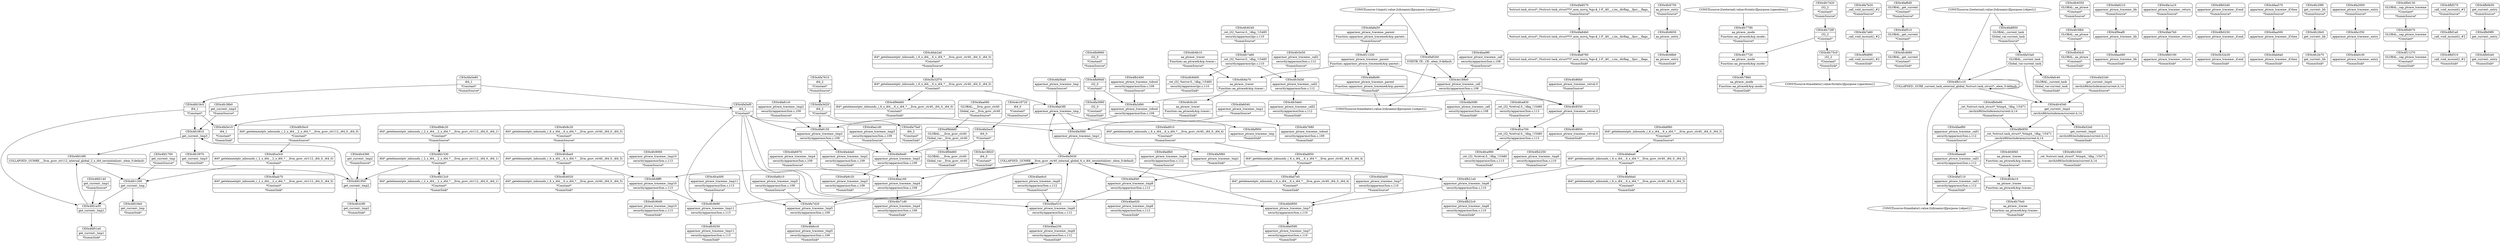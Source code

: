 digraph {
	CE0x4fab2a0 [shape=record,shape=Mrecord,label="{CE0x4fab2a0|i64*_getelementptr_inbounds_(_6_x_i64_,_6_x_i64_*___llvm_gcov_ctr40,_i64_0,_i64_0)|*Constant*|*SummSource*}"]
	CE0x4faf900 [shape=record,shape=Mrecord,label="{CE0x4faf900|apparmor_ptrace_traceme:_tmp|*SummSink*}"]
	CE0x4fa8a50 [shape=record,shape=Mrecord,label="{CE0x4fa8a50|apparmor_ptrace_traceme:_parent|Function::apparmor_ptrace_traceme&Arg::parent::|*SummSource*}"]
	CE0x4fa7610 [shape=record,shape=Mrecord,label="{CE0x4fa7610|i64_2|*Constant*|*SummSource*}"]
	CE0x4fa84b0 [shape=record,shape=Mrecord,label="{CE0x4fa84b0|%struct.task_struct*_(%struct.task_struct**)*_asm_movq_%gs:$_1:P_,$0_,_r,im,_dirflag_,_fpsr_,_flags_}"]
	CE0x4fc6750 [shape=record,shape=Mrecord,label="{CE0x4fc6750|aa_ptrace:_entry|*SummSource*}"]
	CE0x4fc5d30 [shape=record,shape=Mrecord,label="{CE0x4fc5d30|apparmor_ptrace_traceme:_call2|security/apparmor/lsm.c,112}"]
	"CONST[source:0(mediator),value:0(static)][purpose:{operation}]"
	CE0x4f9df90 [shape=record,shape=Mrecord,label="{CE0x4f9df90|_call_void_mcount()_#2|*SummSink*}"]
	CE0x4fa50f0 [shape=record,shape=Mrecord,label="{CE0x4fa50f0|apparmor_ptrace_traceme:_call|security/apparmor/lsm.c,108|*SummSink*}"]
	CE0x4faf510 [shape=record,shape=Mrecord,label="{CE0x4faf510|GLOBAL:_get_current|*Constant*}"]
	CE0x4fc68b0 [shape=record,shape=Mrecord,label="{CE0x4fc68b0|aa_ptrace:_entry|*SummSink*}"]
	CE0x4f9dd60 [shape=record,shape=Mrecord,label="{CE0x4f9dd60|GLOBAL:___llvm_gcov_ctr40|Global_var:__llvm_gcov_ctr40|*SummSink*}"]
	CE0x4fc7720 [shape=record,shape=Mrecord,label="{CE0x4fc7720|aa_ptrace:_mode|Function::aa_ptrace&Arg::mode::}"]
	CE0x4f11320 [shape=record,shape=Mrecord,label="{CE0x4f11320|apparmor_ptrace_traceme:_parent|Function::apparmor_ptrace_traceme&Arg::parent::}"]
	CE0x4faef60 [shape=record,shape=Mrecord,label="{CE0x4faef60|apparmor_ptrace_traceme:_call1|security/apparmor/lsm.c,112|*SummSource*}"]
	CE0x4fb22c0 [shape=record,shape=Mrecord,label="{CE0x4fb22c0|apparmor_ptrace_traceme:_tmp6|security/apparmor/lsm.c,110|*SummSink*}"]
	CE0x4fa8570 [shape=record,shape=Mrecord,label="{CE0x4fa8570|%struct.task_struct*_(%struct.task_struct**)*_asm_movq_%gs:$_1:P_,$0_,_r,im,_dirflag_,_fpsr_,_flags_|*SummSource*}"]
	CE0x4fad910 [shape=record,shape=Mrecord,label="{CE0x4fad910|i64*_getelementptr_inbounds_(_6_x_i64_,_6_x_i64_*___llvm_gcov_ctr40,_i64_0,_i64_4)|*Constant*|*SummSource*}"]
	CE0x4fc5fb0 [shape=record,shape=Mrecord,label="{CE0x4fc5fb0|GLOBAL:_aa_ptrace|*Constant*}"]
	CE0x4fc8ff0 [shape=record,shape=Mrecord,label="{CE0x4fc8ff0|apparmor_ptrace_traceme:_tmp10|security/apparmor/lsm.c,113}"]
	CE0x4fca3c0 [shape=record,shape=Mrecord,label="{CE0x4fca3c0|i64*_getelementptr_inbounds_(_2_x_i64_,_2_x_i64_*___llvm_gcov_ctr112,_i64_0,_i64_0)|*Constant*}"]
	CE0x4fc9e90 [shape=record,shape=Mrecord,label="{CE0x4fc9e90|apparmor_ptrace_traceme:_tmp11|security/apparmor/lsm.c,113}"]
	CE0x4fad7e0 [shape=record,shape=Mrecord,label="{CE0x4fad7e0|i64*_getelementptr_inbounds_(_6_x_i64_,_6_x_i64_*___llvm_gcov_ctr40,_i64_0,_i64_4)|*Constant*|*SummSink*}"]
	CE0x4fa52e0 [shape=record,shape=Mrecord,label="{CE0x4fa52e0|get_current:_tmp4|./arch/x86/include/asm/current.h,14|*SummSink*}"]
	CE0x4fc6650 [shape=record,shape=Mrecord,label="{CE0x4fc6650|aa_ptrace:_entry}"]
	CE0x4f9eaf0 [shape=record,shape=Mrecord,label="{CE0x4f9eaf0|apparmor_ptrace_traceme:_bb}"]
	CE0x4fd12c0 [shape=record,shape=Mrecord,label="{CE0x4fd12c0|i64*_getelementptr_inbounds_(_2_x_i64_,_2_x_i64_*___llvm_gcov_ctr112,_i64_0,_i64_1)|*Constant*|*SummSink*}"]
	CE0x4fb5bc0 [shape=record,shape=Mrecord,label="{CE0x4fb5bc0|i64*_getelementptr_inbounds_(_2_x_i64_,_2_x_i64_*___llvm_gcov_ctr112,_i64_0,_i64_0)|*Constant*|*SummSource*}"]
	CE0x4faf6d0 [shape=record,shape=Mrecord,label="{CE0x4faf6d0|GLOBAL:_get_current|*Constant*|*SummSource*}"]
	CE0x4fc8550 [shape=record,shape=Mrecord,label="{CE0x4fc8550|apparmor_ptrace_traceme:_retval.0}"]
	CE0x4fab7b0 [shape=record,shape=Mrecord,label="{CE0x4fab7b0|apparmor_ptrace_traceme:_return}"]
	CE0x4fd51e0 [shape=record,shape=Mrecord,label="{CE0x4fd51e0|get_current:_tmp1|*SummSink*}"]
	CE0x4fc72f0 [shape=record,shape=Mrecord,label="{CE0x4fc72f0|i32_2|*Constant*}"]
	CE0x4fa7a60 [shape=record,shape=Mrecord,label="{CE0x4fa7a60|_call_void_mcount()_#2}"]
	CE0x4fa5ef0 [shape=record,shape=Mrecord,label="{CE0x4fa5ef0|i64_1|*Constant*}"]
	CE0x4fa56a0 [shape=record,shape=Mrecord,label="{CE0x4fa56a0|apparmor_ptrace_traceme:_tmp|*SummSource*}"]
	CE0x4fa81c0 [shape=record,shape=Mrecord,label="{CE0x4fa81c0|apparmor_ptrace_traceme:_tmp2|security/apparmor/lsm.c,109|*SummSource*}"]
	CE0x4e18720 [shape=record,shape=Mrecord,label="{CE0x4e18720|i64_0|*Constant*|*SummSource*}"]
	CE0x4fca830 [shape=record,shape=Mrecord,label="{CE0x4fca830|_ret_i32_%retval.0,_!dbg_!15480|security/apparmor/lsm.c,113|*SummSource*}"]
	CE0x4fa75a0 [shape=record,shape=Mrecord,label="{CE0x4fa75a0|i64_2|*Constant*|*SummSink*}"]
	CE0x4fa7b20 [shape=record,shape=Mrecord,label="{CE0x4fa7b20|_call_void_mcount()_#2|*SummSource*}"]
	CE0x4fc6350 [shape=record,shape=Mrecord,label="{CE0x4fc6350|GLOBAL:_aa_ptrace|*Constant*|*SummSource*}"]
	CE0x4fca990 [shape=record,shape=Mrecord,label="{CE0x4fca990|_ret_i32_%retval.0,_!dbg_!15480|security/apparmor/lsm.c,113|*SummSink*}"]
	CE0x4faa490 [shape=record,shape=Mrecord,label="{CE0x4faa490|apparmor_ptrace_traceme:_bb|*SummSink*}"]
	CE0x4fb0e90 [shape=record,shape=Mrecord,label="{CE0x4fb0e90|_ret_%struct.task_struct*_%tmp4,_!dbg_!15471|./arch/x86/include/asm/current.h,14|*SummSource*}"]
	CE0x4fb0230 [shape=record,shape=Mrecord,label="{CE0x4fb0230|apparmor_ptrace_traceme:_if.end}"]
	CE0x4fa6cc0 [shape=record,shape=Mrecord,label="{CE0x4fa6cc0|apparmor_ptrace_traceme:_tmp5|security/apparmor/lsm.c,109|*SummSink*}"]
	CE0x4fb0f30 [shape=record,shape=Mrecord,label="{CE0x4fb0f30|_ret_%struct.task_struct*_%tmp4,_!dbg_!15471|./arch/x86/include/asm/current.h,14}"]
	CE0x5b32e30 [shape=record,shape=Mrecord,label="{CE0x5b32e30|apparmor_ptrace_traceme:_if.end|*SummSink*}"]
	CE0x4fc9250 [shape=record,shape=Mrecord,label="{CE0x4fc9250|apparmor_ptrace_traceme:_tmp11|security/apparmor/lsm.c,113|*SummSink*}"]
	CE0x4fc38b0 [shape=record,shape=Mrecord,label="{CE0x4fc38b0|get_current:_tmp3|*SummSource*}"]
	CE0x4faa500 [shape=record,shape=Mrecord,label="{CE0x4faa500|apparmor_ptrace_traceme:_if.then}"]
	CE0x4fb1c10 [shape=record,shape=Mrecord,label="{CE0x4fb1c10|COLLAPSED:_GCRE_current_task_external_global_%struct.task_struct*:_elem_0:default:}"]
	CE0x4fc28c0 [shape=record,shape=Mrecord,label="{CE0x4fc28c0|get_current:_bb}"]
	CE0x4fa6210 [shape=record,shape=Mrecord,label="{CE0x4fa6210|apparmor_ptrace_traceme:_bb|*SummSource*}"]
	CE0x4fc4680 [shape=record,shape=Mrecord,label="{CE0x4fc4680|GLOBAL:_get_current|*Constant*|*SummSink*}"]
	CE0x4fc8400 [shape=record,shape=Mrecord,label="{CE0x4fc8400|_ret_i32_%error.0,_!dbg_!15485|security/apparmor/ipc.c,110|*SummSink*}"]
	CE0x4fa0c30 [shape=record,shape=Mrecord,label="{CE0x4fa0c30|apparmor_ptrace_traceme:_entry|*SummSink*}"]
	CE0x4fa5630 [shape=record,shape=Mrecord,label="{CE0x4fa5630|COLLAPSED:_GCMRE___llvm_gcov_ctr40_internal_global_6_x_i64_zeroinitializer:_elem_0:default:}"]
	CE0x4fae020 [shape=record,shape=Mrecord,label="{CE0x4fae020|apparmor_ptrace_traceme:_tmp8|security/apparmor/lsm.c,112|*SummSink*}"]
	CE0x4fa82b0 [shape=record,shape=Mrecord,label="{CE0x4fa82b0|VOIDTB_TE:_CE:_elem_0:default:}"]
	CE0x4fb02d0 [shape=record,shape=Mrecord,label="{CE0x4fb02d0|apparmor_ptrace_traceme:_if.end|*SummSource*}"]
	CE0x4fc6c20 [shape=record,shape=Mrecord,label="{CE0x4fc6c20|aa_ptrace:_tracer|Function::aa_ptrace&Arg::tracer::|*SummSink*}"]
	CE0x4fc7790 [shape=record,shape=Mrecord,label="{CE0x4fc7790|aa_ptrace:_mode|Function::aa_ptrace&Arg::mode::|*SummSource*}"]
	CE0x4f0d130 [shape=record,shape=Mrecord,label="{CE0x4f0d130|GLOBAL:_cap_ptrace_traceme|*Constant*|*SummSource*}"]
	CE0x4fa0a00 [shape=record,shape=Mrecord,label="{CE0x4fa0a00|apparmor_ptrace_traceme:_tmp7|security/apparmor/lsm.c,110|*SummSource*}"]
	CE0x4faa570 [shape=record,shape=Mrecord,label="{CE0x4faa570|apparmor_ptrace_traceme:_if.then|*SummSource*}"]
	CE0x4fa8b90 [shape=record,shape=Mrecord,label="{CE0x4fa8b90|apparmor_ptrace_traceme:_parent|Function::apparmor_ptrace_traceme&Arg::parent::|*SummSink*}"]
	CE0x4fb2400 [shape=record,shape=Mrecord,label="{CE0x4fb2400|apparmor_ptrace_traceme:_tobool|security/apparmor/lsm.c,109|*SummSource*}"]
	CE0x4fc6f40 [shape=record,shape=Mrecord,label="{CE0x4fc6f40|aa_ptrace:_tracee|Function::aa_ptrace&Arg::tracee::|*SummSource*}"]
	CE0x4fbf270 [shape=record,shape=Mrecord,label="{CE0x4fbf270|_call_void_mcount()_#2|*SummSource*}"]
	CE0x4fc43f0 [shape=record,shape=Mrecord,label="{CE0x4fc43f0|get_current:_tmp2|*SummSink*}"]
	CE0x4f9ddd0 [shape=record,shape=Mrecord,label="{CE0x4f9ddd0|GLOBAL:___llvm_gcov_ctr40|Global_var:__llvm_gcov_ctr40}"]
	CE0x4fa6ea0 [shape=record,shape=Mrecord,label="{CE0x4fa6ea0|i64*_getelementptr_inbounds_(_6_x_i64_,_6_x_i64_*___llvm_gcov_ctr40,_i64_0,_i64_3)|*Constant*}"]
	CE0x4fa1a10 [shape=record,shape=Mrecord,label="{CE0x4fa1a10|apparmor_ptrace_traceme:_return|*SummSource*}"]
	CE0x4fa9ed0 [shape=record,shape=Mrecord,label="{CE0x4fa9ed0|apparmor_ptrace_traceme:_tmp3|security/apparmor/lsm.c,109}"]
	CE0x4f0d070 [shape=record,shape=Mrecord,label="{CE0x4f0d070|GLOBAL:_cap_ptrace_traceme|*Constant*}"]
	CE0x4fa1f30 [shape=record,shape=Mrecord,label="{CE0x4fa1f30|apparmor_ptrace_traceme:_entry}"]
	CE0x4fc8c20 [shape=record,shape=Mrecord,label="{CE0x4fc8c20|i64*_getelementptr_inbounds_(_6_x_i64_,_6_x_i64_*___llvm_gcov_ctr40,_i64_0,_i64_5)|*Constant*|*SummSource*}"]
	CE0x4fd16f0 [shape=record,shape=Mrecord,label="{CE0x4fd16f0|COLLAPSED:_GCMRE___llvm_gcov_ctr112_internal_global_2_x_i64_zeroinitializer:_elem_0:default:}"]
	CE0x4fc3810 [shape=record,shape=Mrecord,label="{CE0x4fc3810|get_current:_tmp3}"]
	CE0x4fae6c0 [shape=record,shape=Mrecord,label="{CE0x4fae6c0|apparmor_ptrace_traceme:_tmp9|security/apparmor/lsm.c,112|*SummSource*}"]
	CE0x4fc4540 [shape=record,shape=Mrecord,label="{CE0x4fc4540|get_current:_tmp4|./arch/x86/include/asm/current.h,14}"]
	CE0x4fa5e10 [shape=record,shape=Mrecord,label="{CE0x4fa5e10|i64_1|*Constant*|*SummSink*}"]
	CE0x4fa2000 [shape=record,shape=Mrecord,label="{CE0x4fa2000|apparmor_ptrace_traceme:_entry|*SummSource*}"]
	CE0x4fd1760 [shape=record,shape=Mrecord,label="{CE0x4fd1760|get_current:_tmp|*SummSource*}"]
	CE0x4faa1d0 [shape=record,shape=Mrecord,label="{CE0x4faa1d0|apparmor_ptrace_traceme:_tmp3|security/apparmor/lsm.c,109|*SummSource*}"]
	CE0x4fb2250 [shape=record,shape=Mrecord,label="{CE0x4fb2250|apparmor_ptrace_traceme:_tmp6|security/apparmor/lsm.c,110|*SummSource*}"]
	CE0x4fc8240 [shape=record,shape=Mrecord,label="{CE0x4fc8240|_ret_i32_%error.0,_!dbg_!15485|security/apparmor/ipc.c,110|*SummSource*}"]
	CE0x4fae230 [shape=record,shape=Mrecord,label="{CE0x4fae230|apparmor_ptrace_traceme:_tmp9|security/apparmor/lsm.c,112|*SummSink*}"]
	CE0x4fc2b70 [shape=record,shape=Mrecord,label="{CE0x4fc2b70|get_current:_bb|*SummSink*}"]
	CE0x4fb99d0 [shape=record,shape=Mrecord,label="{CE0x4fb99d0|i32_0|*Constant*}"]
	CE0x4fb0b50 [shape=record,shape=Mrecord,label="{CE0x4fb0b50|get_current:_entry|*SummSource*}"]
	CE0x4fa3d20 [shape=record,shape=Mrecord,label="{CE0x4fa3d20|i64_2|*Constant*}"]
	CE0x4fb0190 [shape=record,shape=Mrecord,label="{CE0x4fb0190|apparmor_ptrace_traceme:_return|*SummSink*}"]
	CE0x4fb21e0 [shape=record,shape=Mrecord,label="{CE0x4fb21e0|apparmor_ptrace_traceme:_tmp6|security/apparmor/lsm.c,110}"]
	CE0x4fc1200 [shape=record,shape=Mrecord,label="{CE0x4fc1200|get_current:_tmp}"]
	CE0x4fab6a0 [shape=record,shape=Mrecord,label="{CE0x4fab6a0|apparmor_ptrace_traceme:_if.then|*SummSink*}"]
	CE0x4faa160 [shape=record,shape=Mrecord,label="{CE0x4faa160|apparmor_ptrace_traceme:_tmp4|security/apparmor/lsm.c,109}"]
	CE0x4fa0590 [shape=record,shape=Mrecord,label="{CE0x4fa0590|apparmor_ptrace_traceme:_tmp7|security/apparmor/lsm.c,110|*SummSink*}"]
	CE0x4fb1040 [shape=record,shape=Mrecord,label="{CE0x4fb1040|_ret_%struct.task_struct*_%tmp4,_!dbg_!15471|./arch/x86/include/asm/current.h,14|*SummSink*}"]
	CE0x4fc90d0 [shape=record,shape=Mrecord,label="{CE0x4fc90d0|apparmor_ptrace_traceme:_tmp10|security/apparmor/lsm.c,113|*SummSink*}"]
	CE0x4fae510 [shape=record,shape=Mrecord,label="{CE0x4fae510|apparmor_ptrace_traceme:_tmp9|security/apparmor/lsm.c,112}"]
	CE0x4fadf40 [shape=record,shape=Mrecord,label="{CE0x4fadf40|apparmor_ptrace_traceme:_tmp8|security/apparmor/lsm.c,112}"]
	CE0x4faab70 [shape=record,shape=Mrecord,label="{CE0x4faab70|i64*_getelementptr_inbounds_(_2_x_i64_,_2_x_i64_*___llvm_gcov_ctr112,_i64_0,_i64_0)|*Constant*|*SummSink*}"]
	CE0x4fa5e80 [shape=record,shape=Mrecord,label="{CE0x4fa5e80|i64_1|*Constant*|*SummSource*}"]
	"CONST[source:0(mediator),value:2(dynamic)][purpose:{subject}]"
	CE0x4fc8ae0 [shape=record,shape=Mrecord,label="{CE0x4fc8ae0|i64*_getelementptr_inbounds_(_6_x_i64_,_6_x_i64_*___llvm_gcov_ctr40,_i64_0,_i64_5)|*Constant*}"]
	"CONST[source:1(input),value:2(dynamic)][purpose:{subject}]"
	CE0x4fc6b10 [shape=record,shape=Mrecord,label="{CE0x4fc6b10|aa_ptrace:_tracer|Function::aa_ptrace&Arg::tracer::|*SummSource*}"]
	CE0x4fa7420 [shape=record,shape=Mrecord,label="{CE0x4fa7420|apparmor_ptrace_traceme:_tmp5|security/apparmor/lsm.c,109}"]
	CE0x4fbf310 [shape=record,shape=Mrecord,label="{CE0x4fbf310|_call_void_mcount()_#2|*SummSink*}"]
	CE0x4fc6a70 [shape=record,shape=Mrecord,label="{CE0x4fc6a70|aa_ptrace:_tracer|Function::aa_ptrace&Arg::tracer::}"]
	CE0x4fa9da0 [shape=record,shape=Mrecord,label="{CE0x4fa9da0|i64*_getelementptr_inbounds_(_6_x_i64_,_6_x_i64_*___llvm_gcov_ctr40,_i64_0,_i64_3)|*Constant*|*SummSink*}"]
	CE0x4fc70e0 [shape=record,shape=Mrecord,label="{CE0x4fc70e0|aa_ptrace:_tracee|Function::aa_ptrace&Arg::tracee::|*SummSink*}"]
	CE0x4fa8850 [shape=record,shape=Mrecord,label="{CE0x4fa8850|GLOBAL:_current_task|Global_var:current_task|*SummSource*}"]
	CE0x4fafc40 [shape=record,shape=Mrecord,label="{CE0x4fafc40|GLOBAL:_current_task|Global_var:current_task|*SummSink*}"]
	CE0x4fb09f0 [shape=record,shape=Mrecord,label="{CE0x4fb09f0|get_current:_entry}"]
	CE0x4fa5f60 [shape=record,shape=Mrecord,label="{CE0x4fa5f60|apparmor_ptrace_traceme:_tmp1|*SummSink*}"]
	CE0x4fd1530 [shape=record,shape=Mrecord,label="{CE0x4fd1530|i64*_getelementptr_inbounds_(_2_x_i64_,_2_x_i64_*___llvm_gcov_ctr112,_i64_0,_i64_1)|*Constant*}"]
	CE0x4faf110 [shape=record,shape=Mrecord,label="{CE0x4faf110|apparmor_ptrace_traceme:_call1|security/apparmor/lsm.c,112|*SummSink*}"]
	CE0x4f11270 [shape=record,shape=Mrecord,label="{CE0x4f11270|GLOBAL:_cap_ptrace_traceme|*Constant*|*SummSink*}"]
	CE0x4fb9960 [shape=record,shape=Mrecord,label="{CE0x4fb9960|i32_0|*Constant*|*SummSource*}"]
	CE0x4fa8150 [shape=record,shape=Mrecord,label="{CE0x4fa8150|apparmor_ptrace_traceme:_tmp2|security/apparmor/lsm.c,109}"]
	CE0x4fa3990 [shape=record,shape=Mrecord,label="{CE0x4fa3990|i32_0|*Constant*|*SummSink*}"]
	CE0x4fa8760 [shape=record,shape=Mrecord,label="{CE0x4fa8760|%struct.task_struct*_(%struct.task_struct**)*_asm_movq_%gs:$_1:P_,$0_,_r,im,_dirflag_,_fpsr_,_flags_|*SummSink*}"]
	CE0x4fa7680 [shape=record,shape=Mrecord,label="{CE0x4fa7680|apparmor_ptrace_traceme:_tobool|security/apparmor/lsm.c,109|*SummSink*}"]
	CE0x4fa53a0 [shape=record,shape=Mrecord,label="{CE0x4fa53a0|GLOBAL:_current_task|Global_var:current_task}"]
	CE0x4fc29f0 [shape=record,shape=Mrecord,label="{CE0x4fc29f0|get_current:_bb|*SummSource*}"]
	CE0x4fc4380 [shape=record,shape=Mrecord,label="{CE0x4fc4380|get_current:_tmp2|*SummSource*}"]
	"CONST[source:0(mediator),value:2(dynamic)][purpose:{object}]"
	CE0x4fca700 [shape=record,shape=Mrecord,label="{CE0x4fca700|_ret_i32_%retval.0,_!dbg_!15480|security/apparmor/lsm.c,113}"]
	CE0x4e18820 [shape=record,shape=Mrecord,label="{CE0x4e18820|i64_0|*Constant*|*SummSink*}"]
	CE0x4fad850 [shape=record,shape=Mrecord,label="{CE0x4fad850|i64*_getelementptr_inbounds_(_6_x_i64_,_6_x_i64_*___llvm_gcov_ctr40,_i64_0,_i64_4)|*Constant*}"]
	CE0x4faa080 [shape=record,shape=Mrecord,label="{CE0x4faa080|GLOBAL:___llvm_gcov_ctr40|Global_var:__llvm_gcov_ctr40|*SummSource*}"]
	CE0x4fa6040 [shape=record,shape=Mrecord,label="{CE0x4fa6040|apparmor_ptrace_traceme:_tmp1|*SummSource*}"]
	CE0x4fc5e50 [shape=record,shape=Mrecord,label="{CE0x4fc5e50|apparmor_ptrace_traceme:_call2|security/apparmor/lsm.c,112|*SummSource*}"]
	CE0x4fa71d0 [shape=record,shape=Mrecord,label="{CE0x4fa71d0|apparmor_ptrace_traceme:_tmp4|security/apparmor/lsm.c,109|*SummSink*}"]
	CE0x4fc6e10 [shape=record,shape=Mrecord,label="{CE0x4fc6e10|aa_ptrace:_tracee|Function::aa_ptrace&Arg::tracee::}"]
	CE0x4fa0850 [shape=record,shape=Mrecord,label="{CE0x4fa0850|apparmor_ptrace_traceme:_tmp7|security/apparmor/lsm.c,110}"]
	CE0x5b32f70 [shape=record,shape=Mrecord,label="{CE0x5b32f70|i64*_getelementptr_inbounds_(_6_x_i64_,_6_x_i64_*___llvm_gcov_ctr40,_i64_0,_i64_0)|*Constant*}"]
	CE0x4e188e0 [shape=record,shape=Mrecord,label="{CE0x4e188e0|apparmor_ptrace_traceme:_call|security/apparmor/lsm.c,108}"]
	CE0x4fc7860 [shape=record,shape=Mrecord,label="{CE0x4fc7860|aa_ptrace:_mode|Function::aa_ptrace&Arg::mode::|*SummSink*}"]
	CE0x4fa6b10 [shape=record,shape=Mrecord,label="{CE0x4fa6b10|apparmor_ptrace_traceme:_tmp5|security/apparmor/lsm.c,109|*SummSource*}"]
	CE0x4fc6020 [shape=record,shape=Mrecord,label="{CE0x4fc6020|i64*_getelementptr_inbounds_(_6_x_i64_,_6_x_i64_*___llvm_gcov_ctr40,_i64_0,_i64_5)|*Constant*|*SummSink*}"]
	CE0x4fc5de0 [shape=record,shape=Mrecord,label="{CE0x4fc5de0|apparmor_ptrace_traceme:_call2|security/apparmor/lsm.c,112|*SummSink*}"]
	"CONST[source:2(external),value:0(static)][purpose:{operation}]"
	"CONST[source:2(external),value:2(dynamic)][purpose:{object}]"
	CE0x4fc9060 [shape=record,shape=Mrecord,label="{CE0x4fc9060|apparmor_ptrace_traceme:_tmp10|security/apparmor/lsm.c,113|*SummSource*}"]
	CE0x4f9eb60 [shape=record,shape=Mrecord,label="{CE0x4f9eb60|i64*_getelementptr_inbounds_(_6_x_i64_,_6_x_i64_*___llvm_gcov_ctr40,_i64_0,_i64_0)|*Constant*|*SummSink*}"]
	CE0x4fab3f0 [shape=record,shape=Mrecord,label="{CE0x4fab3f0|apparmor_ptrace_traceme:_tmp}"]
	CE0x4fa4da0 [shape=record,shape=Mrecord,label="{CE0x4fa4da0|apparmor_ptrace_traceme:_tmp2|security/apparmor/lsm.c,109|*SummSink*}"]
	CE0x4fa6f60 [shape=record,shape=Mrecord,label="{CE0x4fa6f60|i64*_getelementptr_inbounds_(_6_x_i64_,_6_x_i64_*___llvm_gcov_ctr40,_i64_0,_i64_3)|*Constant*|*SummSource*}"]
	CE0x4fb8c20 [shape=record,shape=Mrecord,label="{CE0x4fb8c20|i64*_getelementptr_inbounds_(_2_x_i64_,_2_x_i64_*___llvm_gcov_ctr112,_i64_0,_i64_1)|*Constant*|*SummSource*}"]
	CE0x4fa6970 [shape=record,shape=Mrecord,label="{CE0x4fa6970|apparmor_ptrace_traceme:_tmp4|security/apparmor/lsm.c,109|*SummSource*}"]
	CE0x4fc86b0 [shape=record,shape=Mrecord,label="{CE0x4fc86b0|apparmor_ptrace_traceme:_retval.0|*SummSource*}"]
	CE0x4fd18e0 [shape=record,shape=Mrecord,label="{CE0x4fd18e0|get_current:_tmp|*SummSink*}"]
	CE0x4fa3d90 [shape=record,shape=Mrecord,label="{CE0x4fa3d90|apparmor_ptrace_traceme:_tobool|security/apparmor/lsm.c,109}"]
	CE0x4fa5240 [shape=record,shape=Mrecord,label="{CE0x4fa5240|get_current:_tmp4|./arch/x86/include/asm/current.h,14|*SummSource*}"]
	CE0x4fca000 [shape=record,shape=Mrecord,label="{CE0x4fca000|apparmor_ptrace_traceme:_tmp11|security/apparmor/lsm.c,113|*SummSource*}"]
	CE0x4fbf1a0 [shape=record,shape=Mrecord,label="{CE0x4fbf1a0|_call_void_mcount()_#2}"]
	CE0x4fa5ac0 [shape=record,shape=Mrecord,label="{CE0x4fa5ac0|i64_0|*Constant*}"]
	CE0x4fa9c20 [shape=record,shape=Mrecord,label="{CE0x4fa9c20|apparmor_ptrace_traceme:_tmp3|security/apparmor/lsm.c,109|*SummSink*}"]
	CE0x4fd1a30 [shape=record,shape=Mrecord,label="{CE0x4fd1a30|get_current:_tmp1}"]
	CE0x4fc64c0 [shape=record,shape=Mrecord,label="{CE0x4fc64c0|GLOBAL:_aa_ptrace|*Constant*|*SummSink*}"]
	CE0x4fb0cb0 [shape=record,shape=Mrecord,label="{CE0x4fb0cb0|get_current:_entry|*SummSink*}"]
	CE0x4fd19c0 [shape=record,shape=Mrecord,label="{CE0x4fd19c0|i64_1|*Constant*}"]
	CE0x4fadfb0 [shape=record,shape=Mrecord,label="{CE0x4fadfb0|apparmor_ptrace_traceme:_tmp8|security/apparmor/lsm.c,112|*SummSource*}"]
	CE0x4fc8850 [shape=record,shape=Mrecord,label="{CE0x4fc8850|apparmor_ptrace_traceme:_retval.0|*SummSink*}"]
	CE0x4faeea0 [shape=record,shape=Mrecord,label="{CE0x4faeea0|apparmor_ptrace_traceme:_call1|security/apparmor/lsm.c,112}"]
	CE0x4fc7a60 [shape=record,shape=Mrecord,label="{CE0x4fc7a60|_ret_i32_%error.0,_!dbg_!15485|security/apparmor/ipc.c,110}"]
	CE0x4faa9f0 [shape=record,shape=Mrecord,label="{CE0x4faa9f0|apparmor_ptrace_traceme:_call|security/apparmor/lsm.c,108|*SummSource*}"]
	CE0x4fd1950 [shape=record,shape=Mrecord,label="{CE0x4fd1950|get_current:_tmp2}"]
	CE0x4fd5140 [shape=record,shape=Mrecord,label="{CE0x4fd5140|get_current:_tmp1|*SummSource*}"]
	CE0x4fc3970 [shape=record,shape=Mrecord,label="{CE0x4fc3970|get_current:_tmp3|*SummSink*}"]
	CE0x4fa5fd0 [shape=record,shape=Mrecord,label="{CE0x4fa5fd0|apparmor_ptrace_traceme:_tmp1}"]
	CE0x4fc7420 [shape=record,shape=Mrecord,label="{CE0x4fc7420|i32_2|*Constant*|*SummSource*}"]
	CE0x4fc75c0 [shape=record,shape=Mrecord,label="{CE0x4fc75c0|i32_2|*Constant*|*SummSink*}"]
	CE0x4fa81c0 -> CE0x4fa8150
	CE0x4e188e0 -> CE0x4fa50f0
	CE0x4fa5630 -> CE0x4faa160
	CE0x4f9eaf0 -> CE0x4faa490
	CE0x4faeea0 -> CE0x4fc6e10
	CE0x4fa6210 -> CE0x4f9eaf0
	CE0x4fa8150 -> CE0x4fa9ed0
	CE0x4fc9e90 -> CE0x4fa5630
	CE0x4fa7420 -> CE0x4fa6cc0
	CE0x4fc29f0 -> CE0x4fc28c0
	CE0x4fd19c0 -> CE0x4fa5e10
	CE0x4fd1530 -> CE0x4fd12c0
	CE0x4fb1c10 -> "CONST[source:0(mediator),value:2(dynamic)][purpose:{object}]"
	CE0x4f9ddd0 -> CE0x4f9dd60
	CE0x4fb0e90 -> CE0x4fb0f30
	CE0x4fd19c0 -> CE0x4fd1a30
	CE0x4fad910 -> CE0x4fad850
	CE0x4faa1d0 -> CE0x4fa9ed0
	CE0x4faa160 -> CE0x4fa71d0
	CE0x4fc7720 -> CE0x4fc7860
	CE0x4fc1200 -> CE0x4fd1a30
	CE0x4fc9060 -> CE0x4fc8ff0
	CE0x4fc7420 -> CE0x4fc72f0
	CE0x4fc4540 -> CE0x4fb0f30
	CE0x4fd16f0 -> CE0x4fd1950
	CE0x4fa5e80 -> CE0x4fd19c0
	CE0x4fa5fd0 -> CE0x4fa5f60
	CE0x4fa5fd0 -> CE0x4fa5630
	CE0x4fca830 -> CE0x4fca700
	CE0x4f0d130 -> CE0x4f0d070
	CE0x4fb8c20 -> CE0x4fd1530
	CE0x4fa6b10 -> CE0x4fa7420
	CE0x4fab7b0 -> CE0x4fb0190
	CE0x4fa7a60 -> CE0x4f9df90
	CE0x4fd1950 -> CE0x4fc3810
	CE0x4fb1c10 -> CE0x4fc4540
	CE0x4fc3810 -> CE0x4fc3970
	CE0x4fca3c0 -> CE0x4faab70
	CE0x4fa9ed0 -> CE0x4fa9c20
	CE0x4fa56a0 -> CE0x4fab3f0
	CE0x4fadfb0 -> CE0x4fadf40
	CE0x4fa82b0 -> CE0x4e188e0
	CE0x4fc8240 -> CE0x4fc7a60
	CE0x4fa0850 -> CE0x4fa0590
	CE0x4fb21e0 -> CE0x4fb22c0
	"CONST[source:2(external),value:2(dynamic)][purpose:{object}]" -> CE0x4fb1c10
	CE0x4fadf40 -> CE0x4fae510
	CE0x4fc8ae0 -> CE0x4fc8ff0
	CE0x4fa5ef0 -> CE0x4fa7420
	CE0x4fae6c0 -> CE0x4fae510
	CE0x4fc8ff0 -> CE0x4fc90d0
	CE0x4e188e0 -> CE0x4fa3d90
	CE0x4f0d070 -> CE0x4f11270
	CE0x4fab3f0 -> CE0x4faf900
	CE0x4fad850 -> CE0x4fad7e0
	CE0x4fadf40 -> CE0x4fae020
	CE0x4fab2a0 -> CE0x5b32f70
	CE0x4fd1950 -> CE0x4fc43f0
	CE0x4fc4540 -> CE0x4fa52e0
	CE0x4fa8570 -> CE0x4fa84b0
	"CONST[source:2(external),value:2(dynamic)][purpose:{object}]" -> CE0x4fa8850
	CE0x4fa5e80 -> CE0x4fa5ef0
	CE0x4fc1200 -> CE0x4fd18e0
	CE0x4fa6f60 -> CE0x4fa6ea0
	CE0x4fc6650 -> CE0x4fc68b0
	CE0x4fa6970 -> CE0x4faa160
	CE0x4fa6ea0 -> CE0x4fa9da0
	CE0x4fa5ef0 -> CE0x4fa5fd0
	CE0x4faef60 -> CE0x4faeea0
	CE0x4fd16f0 -> CE0x4fc1200
	CE0x4fa3d90 -> CE0x4fa7680
	CE0x4fc6a70 -> CE0x4fc6c20
	CE0x4fc72f0 -> CE0x4fc75c0
	CE0x4fca3c0 -> CE0x4fc1200
	CE0x4fa8a50 -> CE0x4f11320
	CE0x4f9ddd0 -> CE0x4fa9ed0
	CE0x4fa5ef0 -> CE0x4fae510
	CE0x4faa9f0 -> CE0x4e188e0
	CE0x4e18720 -> CE0x4fa5ac0
	CE0x4faa080 -> CE0x4f9ddd0
	CE0x4fc38b0 -> CE0x4fc3810
	CE0x4fa5240 -> CE0x4fc4540
	CE0x4fa82b0 -> "CONST[source:0(mediator),value:2(dynamic)][purpose:{subject}]"
	CE0x4fd1a30 -> CE0x4fd16f0
	CE0x4fa5ac0 -> CE0x4e18820
	CE0x4faeea0 -> CE0x4faf110
	CE0x4fa7610 -> CE0x4fa3d20
	CE0x4fc5fb0 -> CE0x4fc64c0
	CE0x4fc6750 -> CE0x4fc6650
	CE0x4fc7a60 -> CE0x4fc5d30
	CE0x4fa3d20 -> CE0x4fa8150
	CE0x4fb02d0 -> CE0x4fb0230
	CE0x4fa7b20 -> CE0x4fa7a60
	CE0x4fa5630 -> CE0x4fc8ff0
	"CONST[source:2(external),value:0(static)][purpose:{operation}]" -> CE0x4fc7790
	CE0x4e188e0 -> CE0x4fc8550
	CE0x4fa6ea0 -> CE0x4fb21e0
	CE0x4fc8ae0 -> CE0x4fc6020
	CE0x4fc3810 -> CE0x4fd16f0
	CE0x4fc7a60 -> CE0x4fc8400
	CE0x4fa1a10 -> CE0x4fab7b0
	CE0x4f11320 -> CE0x4fc6a70
	CE0x4fd1760 -> CE0x4fc1200
	CE0x4fb9960 -> CE0x4fb99d0
	CE0x4fc8c20 -> CE0x4fc8ae0
	CE0x4fa53a0 -> CE0x4fb1c10
	CE0x4fae510 -> CE0x4fae230
	CE0x4faf510 -> CE0x4fc4680
	CE0x4faa160 -> CE0x4fa7420
	CE0x4faf110 -> "CONST[source:0(mediator),value:2(dynamic)][purpose:{object}]"
	CE0x4fb0b50 -> CE0x4fb09f0
	CE0x4fa7420 -> CE0x4fa5630
	CE0x4fb1c10 -> CE0x4fb1c10
	CE0x4fc8ff0 -> CE0x4fc9e90
	CE0x4fc4380 -> CE0x4fd1950
	CE0x4fc75c0 -> "CONST[source:0(mediator),value:0(static)][purpose:{operation}]"
	CE0x4fa53a0 -> CE0x4fafc40
	CE0x4fa3d90 -> CE0x4fa8150
	CE0x4fc7790 -> CE0x4fc7720
	CE0x4fab3f0 -> CE0x4fa5fd0
	CE0x4fb21e0 -> CE0x4fa0850
	CE0x4fa5ac0 -> CE0x4fa9ed0
	CE0x4fa2000 -> CE0x4fa1f30
	CE0x4fd1530 -> CE0x4fd1950
	CE0x4fb99d0 -> CE0x4fa3d90
	CE0x4fc28c0 -> CE0x4fc2b70
	CE0x4fa1f30 -> CE0x4fa0c30
	CE0x4fa53a0 -> CE0x4fc4540
	CE0x4f11320 -> CE0x4fa8b90
	CE0x4f11320 -> CE0x4e188e0
	CE0x4fc72f0 -> CE0x4fc7720
	CE0x5b32f70 -> CE0x4f9eb60
	CE0x4fc6f40 -> CE0x4fc6e10
	CE0x4faa500 -> CE0x4fab6a0
	CE0x4fa9ed0 -> CE0x4faa160
	"CONST[source:1(input),value:2(dynamic)][purpose:{subject}]" -> CE0x4fa82b0
	CE0x4fd1a30 -> CE0x4fd51e0
	CE0x4fa6040 -> CE0x4fa5fd0
	CE0x4fc5d30 -> CE0x4fc5de0
	CE0x4fc6e10 -> CE0x4fc70e0
	CE0x4fb2250 -> CE0x4fb21e0
	CE0x4fca700 -> CE0x4fca990
	CE0x4fc8550 -> CE0x4fca700
	CE0x4fbf270 -> CE0x4fbf1a0
	CE0x4fc9e90 -> CE0x4fc9250
	CE0x4fae510 -> CE0x4fa5630
	CE0x4fca000 -> CE0x4fc9e90
	CE0x4fa5630 -> CE0x4fab3f0
	CE0x4fb2400 -> CE0x4fa3d90
	CE0x4fa0850 -> CE0x4fa5630
	CE0x4fb09f0 -> CE0x4fb0cb0
	CE0x4fa3d20 -> CE0x4fa75a0
	CE0x4fb0230 -> CE0x5b32e30
	CE0x4fa5ef0 -> CE0x4fa8150
	CE0x4fb0f30 -> CE0x4faeea0
	"CONST[source:1(input),value:2(dynamic)][purpose:{subject}]" -> CE0x4fa8a50
	CE0x4fc5e50 -> CE0x4fc5d30
	CE0x4fa84b0 -> CE0x4fa8760
	CE0x4faa570 -> CE0x4faa500
	CE0x4fad850 -> CE0x4fadf40
	CE0x4fa5ef0 -> CE0x4fa0850
	CE0x4fa0a00 -> CE0x4fa0850
	CE0x4fa8150 -> CE0x4fa4da0
	CE0x4fc8550 -> CE0x4fc8850
	CE0x4fc86b0 -> CE0x4fc8550
	CE0x4fa8b90 -> "CONST[source:0(mediator),value:2(dynamic)][purpose:{subject}]"
	CE0x5b32f70 -> CE0x4fab3f0
	CE0x4fa8850 -> CE0x4fa53a0
	CE0x4fbf1a0 -> CE0x4fbf310
	CE0x4fc6b10 -> CE0x4fc6a70
	CE0x4fa5630 -> CE0x4fadf40
	CE0x4fc5d30 -> CE0x4fc8550
	CE0x4fb5bc0 -> CE0x4fca3c0
	CE0x4fb99d0 -> CE0x4fa3990
	CE0x4fb0f30 -> CE0x4fb1040
	CE0x4fd5140 -> CE0x4fd1a30
	CE0x4faf6d0 -> CE0x4faf510
	CE0x4fd19c0 -> CE0x4fc3810
	CE0x4fa5ef0 -> CE0x4fa5e10
	CE0x4fa5ef0 -> CE0x4fc9e90
	CE0x4fa5630 -> CE0x4fb21e0
	CE0x4fc6350 -> CE0x4fc5fb0
}